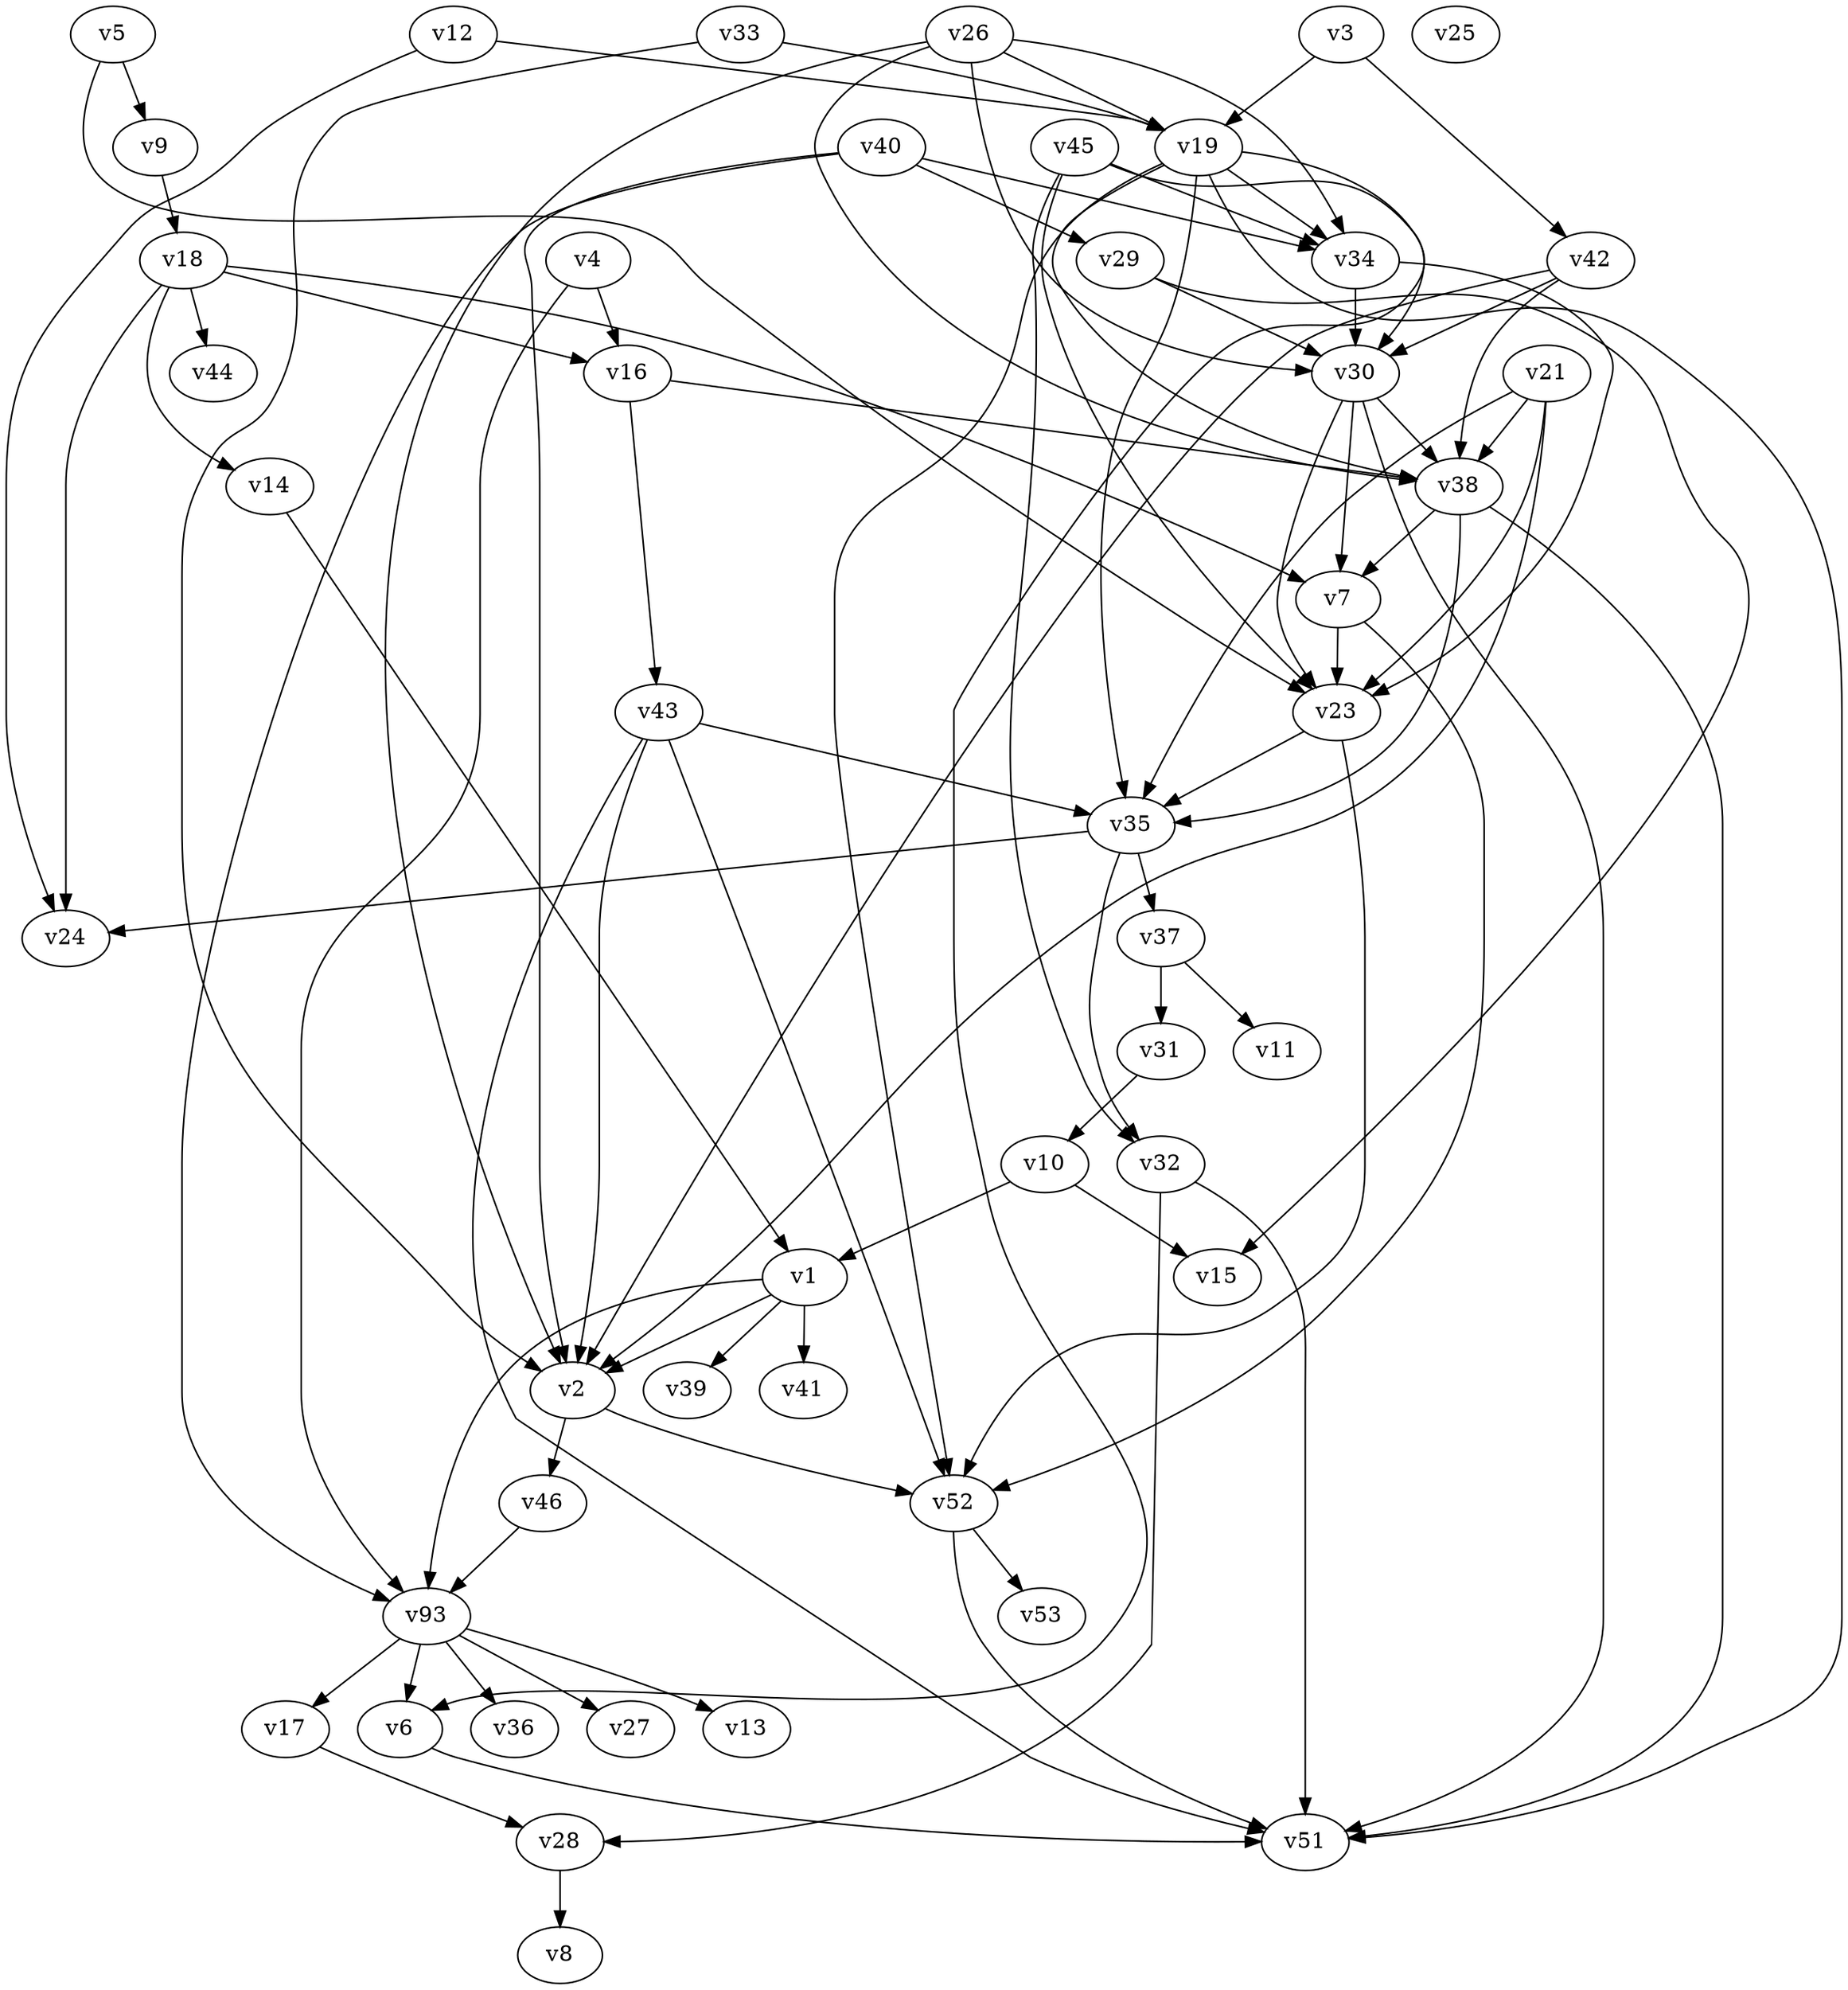digraph G { 
ordering=out;
140674394483408 [label="v45"];
140674394483408 -> 140674394484688;
140674394483408 -> 140674394532880;
140674394483408 -> 140674394536080;
140674394483408 -> 140674394532048;
140674392820752 [label="v40"];
140674392820752 -> 140674394486864;
140674392820752 -> 140674394530320;
140674392820752 -> 140674394531920;
140674392820752 -> 140674394536080;
140674394531920 [label="v29"];
140674394531920 -> 140674394532048;
140674394531920 -> 140674394531472;
140674392823056 [label="v33"];
140674392823056 -> 140674394530320;
140674392823056 -> 140674394535888;
140674392821136 [label="v26"];
140674392821136 -> 140674394530320;
140674392821136 -> 140674394534544;
140674392821136 -> 140674394532048;
140674392821136 -> 140674394535888;
140674392821136 -> 140674394536080;
140674392831568 [label="v25"];
140674392823632 [label="v21"];
140674392823632 -> 140674394533008;
140674392823632 -> 140674394534544;
140674392823632 -> 140674394530320;
140674392823632 -> 140674394532880;
140674392821712 [label="v12"];
140674392821712 -> 140674394533136;
140674392821712 -> 140674394535888;
140674392825168 [label="v5"];
140674392825168 -> 140674394532880;
140674392825168 -> 140674392824848;
140674392824848 [label="v9"];
140674392824848 -> 140674394533328;
140674394533328 [label="v18"];
140674394533328 -> 140674394533136;
140674394533328 -> 140674394533456;
140674394533328 -> 140674394533648;
140674394533328 -> 140674394533840;
140674394533328 -> 140674394534736;
140674394533648 [label="v44"];
140674394533456 [label="v14"];
140674394533456 -> 140674394530640;
140674392824208 [label="v4"];
140674392824208 -> 140674394486864;
140674392824208 -> 140674394533840;
140674394533840 [label="v16"];
140674394533840 -> 140674394534288;
140674394533840 -> 140674394534544;
140674394534288 [label="v43"];
140674394534288 -> 140674394530320;
140674394534288 -> 140674394529808;
140674394534288 -> 140674394530000;
140674394534288 -> 140674394533008;
140674392822160 [label="v3"];
140674392822160 -> 140674394535888;
140674392822160 -> 140674392822480;
140674392822480 [label="v42"];
140674392822480 -> 140674394530320;
140674392822480 -> 140674394532048;
140674392822480 -> 140674394534544;
140674394535888 [label="v19"];
140674394535888 -> 140674394534544;
140674394535888 -> 140674394530000;
140674394535888 -> 140674394529808;
140674394535888 -> 140674394533008;
140674394535888 -> 140674394536080;
140674394535888 -> 140674394487056;
140674394536080 [label="v34"];
140674394536080 -> 140674394532048;
140674394536080 -> 140674394532880;
140674394532048 [label="v30"];
140674394532048 -> 140674394532880;
140674394532048 -> 140674394534736;
140674394532048 -> 140674394529808;
140674394532048 -> 140674394534544;
140674394534544 [label="v38"];
140674394534544 -> 140674394534736;
140674394534544 -> 140674394533008;
140674394534544 -> 140674394529808;
140674394534736 [label="v7"];
140674394534736 -> 140674394532880;
140674394534736 -> 140674394530000;
140674394532880 [label="v23"];
140674394532880 -> 140674394533008;
140674394532880 -> 140674394530000;
140674394533008 [label="v35"];
140674394533008 -> 140674394533136;
140674394533008 -> 140674394484688;
140674394533008 -> 140674392825872;
140674392825872 [label="v37"];
140674392825872 -> 140674392826192;
140674392825872 -> 140674392826576;
140674392826576 [label="v11"];
140674392826192 [label="v31"];
140674392826192 -> 140674394531344;
140674394531344 [label="v10"];
140674394531344 -> 140674394530640;
140674394531344 -> 140674394531472;
140674394531472 [label="v15"];
140674394530640 [label="v1"];
140674394530640 -> 140674394486864;
140674394530640 -> 140674394530320;
140674394530640 -> 140674394531024;
140674394530640 -> 140674394531152;
140674394531152 [label="v41"];
140674394531024 [label="v39"];
140674394530320 [label="v2"];
140674394530320 -> 140674394530448;
140674394530320 -> 140674394530000;
140674394530000 [label="v52"];
140674394530000 -> 140674394529808;
140674394530000 -> 140674394530128;
140674394530128 [label="v53"];
140674394530448 [label="v46"];
140674394530448 -> 140674394486864;
140674394486864 [label="v93"];
140674394486864 -> 140674394485712;
140674394486864 -> 140674394487056;
140674394486864 -> 140674392829200;
140674394486864 -> 140674392829712;
140674394486864 -> 140674392830224;
140674392830224 [label="v13"];
140674392829712 [label="v27"];
140674392829200 [label="v36"];
140674394487056 [label="v6"];
140674394487056 -> 140674394529808;
140674394485712 [label="v17"];
140674394485712 -> 140674394484944;
140674394484688 [label="v32"];
140674394484688 -> 140674394484944;
140674394484688 -> 140674394529808;
140674394529808 [label="v51"];
140674394484944 [label="v28"];
140674394484944 -> 140674394485072;
140674394485072 [label="v8"];
140674394533136 [label="v24"];
}
